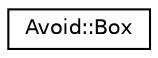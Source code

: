 digraph "Graphical Class Hierarchy"
{
  edge [fontname="Helvetica",fontsize="10",labelfontname="Helvetica",labelfontsize="10"];
  node [fontname="Helvetica",fontsize="10",shape=record];
  rankdir="LR";
  Node0 [label="Avoid::Box",height=0.2,width=0.4,color="black", fillcolor="white", style="filled",URL="$classAvoid_1_1Box.html",tooltip="A bounding box, represented by the top-left and bottom-right corners. "];
}
